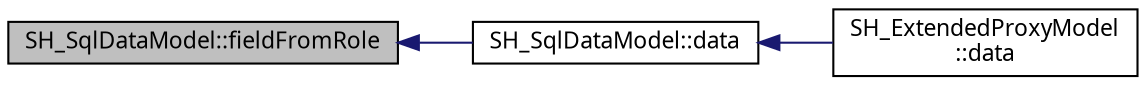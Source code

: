 digraph "SH_SqlDataModel::fieldFromRole"
{
 // INTERACTIVE_SVG=YES
  bgcolor="transparent";
  edge [fontname="Verdana",fontsize="11",labelfontname="Verdana",labelfontsize="11"];
  node [fontname="Verdana",fontsize="11",shape=record];
  rankdir="LR";
  Node1 [label="SH_SqlDataModel::fieldFromRole",height=0.2,width=0.4,color="black", fillcolor="grey75", style="filled" fontcolor="black"];
  Node1 -> Node2 [dir="back",color="midnightblue",fontsize="11",style="solid",fontname="Verdana"];
  Node2 [label="SH_SqlDataModel::data",height=0.2,width=0.4,color="black",URL="$classSH__SqlDataModel.html#aa4664329d52c2d2cba2bacc42fa1a564"];
  Node2 -> Node3 [dir="back",color="midnightblue",fontsize="11",style="solid",fontname="Verdana"];
  Node3 [label="SH_ExtendedProxyModel\l::data",height=0.2,width=0.4,color="black",URL="$classSH__ExtendedProxyModel.html#afbc947efbe1107fc5bf8926c52902a1c"];
}
